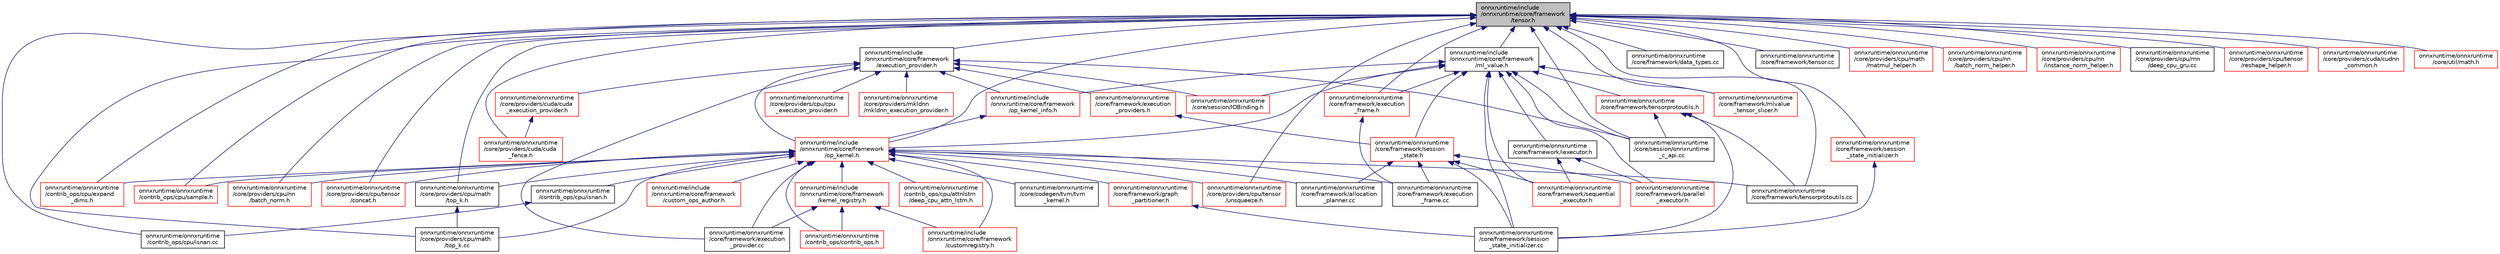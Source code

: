 digraph "onnxruntime/include/onnxruntime/core/framework/tensor.h"
{
  edge [fontname="Helvetica",fontsize="10",labelfontname="Helvetica",labelfontsize="10"];
  node [fontname="Helvetica",fontsize="10",shape=record];
  Node38 [label="onnxruntime/include\l/onnxruntime/core/framework\l/tensor.h",height=0.2,width=0.4,color="black", fillcolor="grey75", style="filled", fontcolor="black"];
  Node38 -> Node39 [dir="back",color="midnightblue",fontsize="10",style="solid"];
  Node39 [label="onnxruntime/include\l/onnxruntime/core/framework\l/execution_provider.h",height=0.2,width=0.4,color="black", fillcolor="white", style="filled",URL="$execution__provider_8h.html"];
  Node39 -> Node40 [dir="back",color="midnightblue",fontsize="10",style="solid"];
  Node40 [label="onnxruntime/include\l/onnxruntime/core/framework\l/op_kernel.h",height=0.2,width=0.4,color="red", fillcolor="white", style="filled",URL="$op__kernel_8h.html"];
  Node40 -> Node41 [dir="back",color="midnightblue",fontsize="10",style="solid"];
  Node41 [label="onnxruntime/include\l/onnxruntime/core/framework\l/custom_ops_author.h",height=0.2,width=0.4,color="red", fillcolor="white", style="filled",URL="$custom__ops__author_8h.html"];
  Node40 -> Node45 [dir="back",color="midnightblue",fontsize="10",style="solid"];
  Node45 [label="onnxruntime/include\l/onnxruntime/core/framework\l/customregistry.h",height=0.2,width=0.4,color="red", fillcolor="white", style="filled",URL="$customregistry_8h.html"];
  Node40 -> Node48 [dir="back",color="midnightblue",fontsize="10",style="solid"];
  Node48 [label="onnxruntime/include\l/onnxruntime/core/framework\l/kernel_registry.h",height=0.2,width=0.4,color="red", fillcolor="white", style="filled",URL="$kernel__registry_8h.html"];
  Node48 -> Node45 [dir="back",color="midnightblue",fontsize="10",style="solid"];
  Node48 -> Node49 [dir="back",color="midnightblue",fontsize="10",style="solid"];
  Node49 [label="onnxruntime/onnxruntime\l/contrib_ops/contrib_ops.h",height=0.2,width=0.4,color="red", fillcolor="white", style="filled",URL="$contrib__ops_8h.html"];
  Node48 -> Node53 [dir="back",color="midnightblue",fontsize="10",style="solid"];
  Node53 [label="onnxruntime/onnxruntime\l/core/framework/execution\l_provider.cc",height=0.2,width=0.4,color="black", fillcolor="white", style="filled",URL="$execution__provider_8cc.html"];
  Node40 -> Node49 [dir="back",color="midnightblue",fontsize="10",style="solid"];
  Node40 -> Node58 [dir="back",color="midnightblue",fontsize="10",style="solid"];
  Node58 [label="onnxruntime/onnxruntime\l/contrib_ops/cpu/attnlstm\l/deep_cpu_attn_lstm.h",height=0.2,width=0.4,color="red", fillcolor="white", style="filled",URL="$deep__cpu__attn__lstm_8h.html"];
  Node40 -> Node60 [dir="back",color="midnightblue",fontsize="10",style="solid"];
  Node60 [label="onnxruntime/onnxruntime\l/contrib_ops/cpu/expand\l_dims.h",height=0.2,width=0.4,color="red", fillcolor="white", style="filled",URL="$expand__dims_8h.html"];
  Node40 -> Node62 [dir="back",color="midnightblue",fontsize="10",style="solid"];
  Node62 [label="onnxruntime/onnxruntime\l/contrib_ops/cpu/sample.h",height=0.2,width=0.4,color="red", fillcolor="white", style="filled",URL="$sample_8h.html"];
  Node40 -> Node64 [dir="back",color="midnightblue",fontsize="10",style="solid"];
  Node64 [label="onnxruntime/onnxruntime\l/contrib_ops/cpu/isnan.h",height=0.2,width=0.4,color="black", fillcolor="white", style="filled",URL="$isnan_8h.html"];
  Node64 -> Node65 [dir="back",color="midnightblue",fontsize="10",style="solid"];
  Node65 [label="onnxruntime/onnxruntime\l/contrib_ops/cpu/isnan.cc",height=0.2,width=0.4,color="black", fillcolor="white", style="filled",URL="$isnan_8cc.html"];
  Node40 -> Node66 [dir="back",color="midnightblue",fontsize="10",style="solid"];
  Node66 [label="onnxruntime/onnxruntime\l/core/codegen/tvm/tvm\l_kernel.h",height=0.2,width=0.4,color="black", fillcolor="white", style="filled",URL="$tvm__kernel_8h.html"];
  Node40 -> Node67 [dir="back",color="midnightblue",fontsize="10",style="solid"];
  Node67 [label="onnxruntime/onnxruntime\l/core/framework/allocation\l_planner.cc",height=0.2,width=0.4,color="black", fillcolor="white", style="filled",URL="$allocation__planner_8cc.html"];
  Node40 -> Node68 [dir="back",color="midnightblue",fontsize="10",style="solid"];
  Node68 [label="onnxruntime/onnxruntime\l/core/framework/execution\l_frame.cc",height=0.2,width=0.4,color="black", fillcolor="white", style="filled",URL="$execution__frame_8cc.html"];
  Node40 -> Node53 [dir="back",color="midnightblue",fontsize="10",style="solid"];
  Node40 -> Node69 [dir="back",color="midnightblue",fontsize="10",style="solid"];
  Node69 [label="onnxruntime/onnxruntime\l/core/framework/graph\l_partitioner.h",height=0.2,width=0.4,color="red", fillcolor="white", style="filled",URL="$graph__partitioner_8h.html"];
  Node69 -> Node70 [dir="back",color="midnightblue",fontsize="10",style="solid"];
  Node70 [label="onnxruntime/onnxruntime\l/core/framework/session\l_state_initializer.cc",height=0.2,width=0.4,color="black", fillcolor="white", style="filled",URL="$session__state__initializer_8cc.html"];
  Node40 -> Node85 [dir="back",color="midnightblue",fontsize="10",style="solid"];
  Node85 [label="onnxruntime/onnxruntime\l/core/framework/tensorprotoutils.cc",height=0.2,width=0.4,color="black", fillcolor="white", style="filled",URL="$tensorprotoutils_8cc.html"];
  Node40 -> Node112 [dir="back",color="midnightblue",fontsize="10",style="solid"];
  Node112 [label="onnxruntime/onnxruntime\l/core/providers/cpu/math\l/top_k.cc",height=0.2,width=0.4,color="black", fillcolor="white", style="filled",URL="$top__k_8cc.html"];
  Node40 -> Node113 [dir="back",color="midnightblue",fontsize="10",style="solid"];
  Node113 [label="onnxruntime/onnxruntime\l/core/providers/cpu/math\l/top_k.h",height=0.2,width=0.4,color="black", fillcolor="white", style="filled",URL="$top__k_8h.html"];
  Node113 -> Node112 [dir="back",color="midnightblue",fontsize="10",style="solid"];
  Node40 -> Node151 [dir="back",color="midnightblue",fontsize="10",style="solid"];
  Node151 [label="onnxruntime/onnxruntime\l/core/providers/cpu/nn\l/batch_norm.h",height=0.2,width=0.4,color="red", fillcolor="white", style="filled",URL="$cpu_2nn_2batch__norm_8h.html"];
  Node40 -> Node199 [dir="back",color="midnightblue",fontsize="10",style="solid"];
  Node199 [label="onnxruntime/onnxruntime\l/core/providers/cpu/tensor\l/concat.h",height=0.2,width=0.4,color="red", fillcolor="white", style="filled",URL="$cpu_2tensor_2concat_8h.html"];
  Node40 -> Node246 [dir="back",color="midnightblue",fontsize="10",style="solid"];
  Node246 [label="onnxruntime/onnxruntime\l/core/providers/cpu/tensor\l/unsqueeze.h",height=0.2,width=0.4,color="red", fillcolor="white", style="filled",URL="$cpu_2tensor_2unsqueeze_8h.html"];
  Node39 -> Node304 [dir="back",color="midnightblue",fontsize="10",style="solid"];
  Node304 [label="onnxruntime/include\l/onnxruntime/core/framework\l/op_kernel_info.h",height=0.2,width=0.4,color="red", fillcolor="white", style="filled",URL="$op__kernel__info_8h.html"];
  Node304 -> Node40 [dir="back",color="midnightblue",fontsize="10",style="solid"];
  Node39 -> Node53 [dir="back",color="midnightblue",fontsize="10",style="solid"];
  Node39 -> Node305 [dir="back",color="midnightblue",fontsize="10",style="solid"];
  Node305 [label="onnxruntime/onnxruntime\l/core/framework/execution\l_providers.h",height=0.2,width=0.4,color="red", fillcolor="white", style="filled",URL="$execution__providers_8h.html"];
  Node305 -> Node306 [dir="back",color="midnightblue",fontsize="10",style="solid"];
  Node306 [label="onnxruntime/onnxruntime\l/core/framework/session\l_state.h",height=0.2,width=0.4,color="red", fillcolor="white", style="filled",URL="$session__state_8h.html"];
  Node306 -> Node67 [dir="back",color="midnightblue",fontsize="10",style="solid"];
  Node306 -> Node68 [dir="back",color="midnightblue",fontsize="10",style="solid"];
  Node306 -> Node307 [dir="back",color="midnightblue",fontsize="10",style="solid"];
  Node307 [label="onnxruntime/onnxruntime\l/core/framework/parallel\l_executor.h",height=0.2,width=0.4,color="red", fillcolor="white", style="filled",URL="$parallel__executor_8h.html"];
  Node306 -> Node308 [dir="back",color="midnightblue",fontsize="10",style="solid"];
  Node308 [label="onnxruntime/onnxruntime\l/core/framework/sequential\l_executor.h",height=0.2,width=0.4,color="red", fillcolor="white", style="filled",URL="$sequential__executor_8h.html"];
  Node306 -> Node70 [dir="back",color="midnightblue",fontsize="10",style="solid"];
  Node39 -> Node309 [dir="back",color="midnightblue",fontsize="10",style="solid"];
  Node309 [label="onnxruntime/onnxruntime\l/core/providers/cpu/cpu\l_execution_provider.h",height=0.2,width=0.4,color="red", fillcolor="white", style="filled",URL="$cpu__execution__provider_8h.html"];
  Node39 -> Node312 [dir="back",color="midnightblue",fontsize="10",style="solid"];
  Node312 [label="onnxruntime/onnxruntime\l/core/providers/cuda/cuda\l_execution_provider.h",height=0.2,width=0.4,color="red", fillcolor="white", style="filled",URL="$cuda__execution__provider_8h.html"];
  Node312 -> Node313 [dir="back",color="midnightblue",fontsize="10",style="solid"];
  Node313 [label="onnxruntime/onnxruntime\l/core/providers/cuda/cuda\l_fence.h",height=0.2,width=0.4,color="red", fillcolor="white", style="filled",URL="$cuda__fence_8h.html"];
  Node39 -> Node315 [dir="back",color="midnightblue",fontsize="10",style="solid"];
  Node315 [label="onnxruntime/onnxruntime\l/core/providers/mkldnn\l/mkldnn_execution_provider.h",height=0.2,width=0.4,color="red", fillcolor="white", style="filled",URL="$mkldnn__execution__provider_8h.html"];
  Node39 -> Node317 [dir="back",color="midnightblue",fontsize="10",style="solid"];
  Node317 [label="onnxruntime/onnxruntime\l/core/session/IOBinding.h",height=0.2,width=0.4,color="red", fillcolor="white", style="filled",URL="$IOBinding_8h.html"];
  Node39 -> Node318 [dir="back",color="midnightblue",fontsize="10",style="solid"];
  Node318 [label="onnxruntime/onnxruntime\l/core/session/onnxruntime\l_c_api.cc",height=0.2,width=0.4,color="black", fillcolor="white", style="filled",URL="$onnxruntime__c__api_8cc.html"];
  Node38 -> Node319 [dir="back",color="midnightblue",fontsize="10",style="solid"];
  Node319 [label="onnxruntime/include\l/onnxruntime/core/framework\l/ml_value.h",height=0.2,width=0.4,color="black", fillcolor="white", style="filled",URL="$ml__value_8h.html"];
  Node319 -> Node40 [dir="back",color="midnightblue",fontsize="10",style="solid"];
  Node319 -> Node304 [dir="back",color="midnightblue",fontsize="10",style="solid"];
  Node319 -> Node320 [dir="back",color="midnightblue",fontsize="10",style="solid"];
  Node320 [label="onnxruntime/onnxruntime\l/core/framework/execution\l_frame.h",height=0.2,width=0.4,color="red", fillcolor="white", style="filled",URL="$execution__frame_8h.html"];
  Node320 -> Node68 [dir="back",color="midnightblue",fontsize="10",style="solid"];
  Node319 -> Node321 [dir="back",color="midnightblue",fontsize="10",style="solid"];
  Node321 [label="onnxruntime/onnxruntime\l/core/framework/iexecutor.h",height=0.2,width=0.4,color="black", fillcolor="white", style="filled",URL="$iexecutor_8h.html"];
  Node321 -> Node307 [dir="back",color="midnightblue",fontsize="10",style="solid"];
  Node321 -> Node308 [dir="back",color="midnightblue",fontsize="10",style="solid"];
  Node319 -> Node322 [dir="back",color="midnightblue",fontsize="10",style="solid"];
  Node322 [label="onnxruntime/onnxruntime\l/core/framework/mlvalue\l_tensor_slicer.h",height=0.2,width=0.4,color="red", fillcolor="white", style="filled",URL="$mlvalue__tensor__slicer_8h.html"];
  Node319 -> Node307 [dir="back",color="midnightblue",fontsize="10",style="solid"];
  Node319 -> Node308 [dir="back",color="midnightblue",fontsize="10",style="solid"];
  Node319 -> Node306 [dir="back",color="midnightblue",fontsize="10",style="solid"];
  Node319 -> Node70 [dir="back",color="midnightblue",fontsize="10",style="solid"];
  Node319 -> Node324 [dir="back",color="midnightblue",fontsize="10",style="solid"];
  Node324 [label="onnxruntime/onnxruntime\l/core/framework/tensorprotoutils.h",height=0.2,width=0.4,color="red", fillcolor="white", style="filled",URL="$tensorprotoutils_8h.html"];
  Node324 -> Node70 [dir="back",color="midnightblue",fontsize="10",style="solid"];
  Node324 -> Node85 [dir="back",color="midnightblue",fontsize="10",style="solid"];
  Node324 -> Node318 [dir="back",color="midnightblue",fontsize="10",style="solid"];
  Node319 -> Node317 [dir="back",color="midnightblue",fontsize="10",style="solid"];
  Node319 -> Node318 [dir="back",color="midnightblue",fontsize="10",style="solid"];
  Node38 -> Node40 [dir="back",color="midnightblue",fontsize="10",style="solid"];
  Node38 -> Node60 [dir="back",color="midnightblue",fontsize="10",style="solid"];
  Node38 -> Node62 [dir="back",color="midnightblue",fontsize="10",style="solid"];
  Node38 -> Node65 [dir="back",color="midnightblue",fontsize="10",style="solid"];
  Node38 -> Node325 [dir="back",color="midnightblue",fontsize="10",style="solid"];
  Node325 [label="onnxruntime/onnxruntime\l/core/framework/data_types.cc",height=0.2,width=0.4,color="black", fillcolor="white", style="filled",URL="$data__types_8cc.html"];
  Node38 -> Node320 [dir="back",color="midnightblue",fontsize="10",style="solid"];
  Node38 -> Node322 [dir="back",color="midnightblue",fontsize="10",style="solid"];
  Node38 -> Node326 [dir="back",color="midnightblue",fontsize="10",style="solid"];
  Node326 [label="onnxruntime/onnxruntime\l/core/framework/session\l_state_initializer.h",height=0.2,width=0.4,color="red", fillcolor="white", style="filled",URL="$session__state__initializer_8h.html"];
  Node326 -> Node70 [dir="back",color="midnightblue",fontsize="10",style="solid"];
  Node38 -> Node327 [dir="back",color="midnightblue",fontsize="10",style="solid"];
  Node327 [label="onnxruntime/onnxruntime\l/core/framework/tensor.cc",height=0.2,width=0.4,color="black", fillcolor="white", style="filled",URL="$tensor_8cc.html"];
  Node38 -> Node85 [dir="back",color="midnightblue",fontsize="10",style="solid"];
  Node38 -> Node328 [dir="back",color="midnightblue",fontsize="10",style="solid"];
  Node328 [label="onnxruntime/onnxruntime\l/core/providers/cpu/math\l/matmul_helper.h",height=0.2,width=0.4,color="red", fillcolor="white", style="filled",URL="$matmul__helper_8h.html"];
  Node38 -> Node112 [dir="back",color="midnightblue",fontsize="10",style="solid"];
  Node38 -> Node113 [dir="back",color="midnightblue",fontsize="10",style="solid"];
  Node38 -> Node151 [dir="back",color="midnightblue",fontsize="10",style="solid"];
  Node38 -> Node329 [dir="back",color="midnightblue",fontsize="10",style="solid"];
  Node329 [label="onnxruntime/onnxruntime\l/core/providers/cpu/nn\l/batch_norm_helper.h",height=0.2,width=0.4,color="red", fillcolor="white", style="filled",URL="$batch__norm__helper_8h.html"];
  Node38 -> Node330 [dir="back",color="midnightblue",fontsize="10",style="solid"];
  Node330 [label="onnxruntime/onnxruntime\l/core/providers/cpu/nn\l/instance_norm_helper.h",height=0.2,width=0.4,color="red", fillcolor="white", style="filled",URL="$instance__norm__helper_8h.html"];
  Node38 -> Node189 [dir="back",color="midnightblue",fontsize="10",style="solid"];
  Node189 [label="onnxruntime/onnxruntime\l/core/providers/cpu/rnn\l/deep_cpu_gru.cc",height=0.2,width=0.4,color="black", fillcolor="white", style="filled",URL="$deep__cpu__gru_8cc.html"];
  Node38 -> Node199 [dir="back",color="midnightblue",fontsize="10",style="solid"];
  Node38 -> Node331 [dir="back",color="midnightblue",fontsize="10",style="solid"];
  Node331 [label="onnxruntime/onnxruntime\l/core/providers/cpu/tensor\l/reshape_helper.h",height=0.2,width=0.4,color="red", fillcolor="white", style="filled",URL="$reshape__helper_8h.html"];
  Node38 -> Node246 [dir="back",color="midnightblue",fontsize="10",style="solid"];
  Node38 -> Node313 [dir="back",color="midnightblue",fontsize="10",style="solid"];
  Node38 -> Node260 [dir="back",color="midnightblue",fontsize="10",style="solid"];
  Node260 [label="onnxruntime/onnxruntime\l/core/providers/cuda/cudnn\l_common.h",height=0.2,width=0.4,color="red", fillcolor="white", style="filled",URL="$cudnn__common_8h.html"];
  Node38 -> Node318 [dir="back",color="midnightblue",fontsize="10",style="solid"];
  Node38 -> Node332 [dir="back",color="midnightblue",fontsize="10",style="solid"];
  Node332 [label="onnxruntime/onnxruntime\l/core/util/math.h",height=0.2,width=0.4,color="red", fillcolor="white", style="filled",URL="$math_8h.html"];
}
